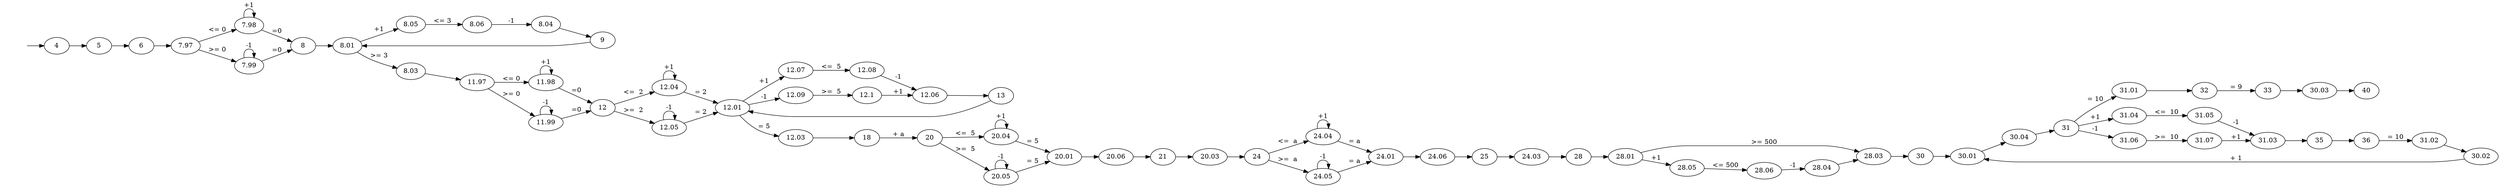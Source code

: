 digraph G {
		rankdir=LR
		Q0[label="4"];
		Q1[label="5"];
		Q2[label="6"];
		Q3[label="8"];
		Q4[label="7.97"];
		Q5[label="7.98"];
		Q6[label="7.99"];
		Q7[label="8.01"];
		Q8[label="8.04"];
		Q9[label="9"];
		Q10[label="8.05"];
		Q11[label="8.06"];
		Q12[label="8.03"];
		Q13[label="12"];
		Q14[label="11.97"];
		Q15[label="11.98"];
		Q16[label="11.99"];
		Q17[label="12.01"];
		Q18[label="12.04"];
		Q19[label="12.05"];
		Q20[label="12.06"];
		Q21[label="13"];
		Q22[label="12.07"];
		Q23[label="12.08"];
		Q24[label="12.09"];
		Q25[label="12.1"];
		Q26[label="12.03"];
		Q27[label="18"];
		Q28[label="20"];
		Q29[label="20.01"];
		Q30[label="20.04"];
		Q31[label="20.05"];
		Q32[label="20.06"];
		Q33[label="21"];
		Q34[label="20.03"];
		Q35[label="24"];
		Q36[label="24.01"];
		Q37[label="24.04"];
		Q38[label="24.05"];
		Q39[label="24.06"];
		Q40[label="25"];
		Q41[label="24.03"];
		Q42[label="28"];
		Q43[label="28.01"];
		Q44[label="28.04"];
		Q45[label="28.05"];
		Q46[label="28.06"];
		Q47[label="28.03"];
		Q48[label="30"];
		Q49[label="30.01"];
		Q50[label="30.04"];
		Q51[label="31"];
		Q52[label="31.01"];
		Q53[label="32"];
		Q54[label="33"];
		Q55[label="31.03"];
		Q56[label="35"];
		Q57[label="36"];
		Q58[label="31.04"];
		Q59[label="31.05"];
		Q60[label="31.06"];
		Q61[label="31.07"];
		Q62[label="31.02"];
		Q63[label="30.02"];
		Q64[label="30.03"];
		Q65[label="40"];
		Qi[style=invis];
		Qi -> Q0 [label=""]
		Q0 -> Q1 [label=""]
		Q1 -> Q2 [label=""]
		Q4 -> Q5 [label="<= 0"]
		Q5 -> Q5 [label="+1"]
		Q5 -> Q3 [label="=0"]
		Q4 -> Q6 [label=">= 0"]
		Q6 -> Q6 [label="-1"]
		Q6 -> Q3 [label="=0"]
		Q2 -> Q4 [label=""]
		Q3 -> Q7 [label=""]
		Q8 -> Q9 [label=""]
		Q9 -> Q7 [label=""]
		Q7 -> Q10 [label="+1"]
		Q10 -> Q11 [label="<= 3"]
		Q11 -> Q8 [label="-1"]
		Q7 -> Q12 [label=">= 3"]
		Q14 -> Q15 [label="<= 0"]
		Q15 -> Q15 [label="+1"]
		Q15 -> Q13 [label="=0"]
		Q14 -> Q16 [label=">= 0"]
		Q16 -> Q16 [label="-1"]
		Q16 -> Q13 [label="=0"]
		Q12 -> Q14 [label=""]
		Q13 -> Q18 [label="<=  2"]
		Q18 -> Q18 [label="+1"]
		Q18 -> Q17 [label="= 2"]
		Q13 -> Q19 [label=">=  2"]
		Q19 -> Q19 [label="-1"]
		Q19 -> Q17 [label="= 2"]
		Q20 -> Q21 [label=""]
		Q21 -> Q17 [label=""]
		Q17 -> Q22 [label="+1"]
		Q22 -> Q23 [label="<=  5"]
		Q23 -> Q20 [label="-1"]
		Q17 -> Q24 [label="-1"]
		Q24 -> Q25 [label=">=  5"]
		Q25 -> Q20 [label="+1"]
		Q17 -> Q26 [label="= 5"]
		Q26 -> Q27 [label=""]
		Q27 -> Q28 [label="+ a"]
		Q28 -> Q30 [label="<=  5"]
		Q30 -> Q30 [label="+1"]
		Q30 -> Q29 [label="= 5"]
		Q28 -> Q31 [label=">=  5"]
		Q31 -> Q31 [label="-1"]
		Q31 -> Q29 [label="= 5"]
		Q32 -> Q33 [label=""]
		Q33 -> Q34 [label=""]
		Q29 -> Q32 [label=""]
		Q34 -> Q35 [label=""]
		Q35 -> Q37 [label="<=  a"]
		Q37 -> Q37 [label="+1"]
		Q37 -> Q36 [label="= a"]
		Q35 -> Q38 [label=">=  a"]
		Q38 -> Q38 [label="-1"]
		Q38 -> Q36 [label="= a"]
		Q39 -> Q40 [label=""]
		Q40 -> Q41 [label=""]
		Q36 -> Q39 [label=""]
		Q41 -> Q42 [label=""]
		Q42 -> Q43 [label=""]
		Q44 -> Q47 [label=""]
		Q43 -> Q45 [label="+1"]
		Q45 -> Q46 [label="<= 500"]
		Q46 -> Q44 [label="-1"]
		Q43 -> Q47 [label=">= 500"]
		Q47 -> Q48 [label=""]
		Q48 -> Q49 [label=""]
		Q50 -> Q51 [label=""]
		Q52 -> Q53 [label=""]
		Q53 -> Q54 [label="= 9"]
		Q54 -> Q64 [label=""]
		Q55 -> Q56 [label=""]
		Q56 -> Q57 [label=""]
		Q57 -> Q62 [label="= 10"]
		Q51 -> Q52 [label="= 10"]
		Q51 -> Q58 [label="+1"]
		Q58 -> Q59 [label="<=  10"]
		Q59 -> Q55 [label="-1"]
		Q51 -> Q60 [label="-1"]
		Q60 -> Q61 [label=">=  10"]
		Q61 -> Q55 [label="+1"]
		Q62 -> Q63 [label=""]
		Q63 -> Q49 [label="+ 1"]
		Q49 -> Q50 [label=""]
		Q64 -> Q65 [label=""]
		
}
